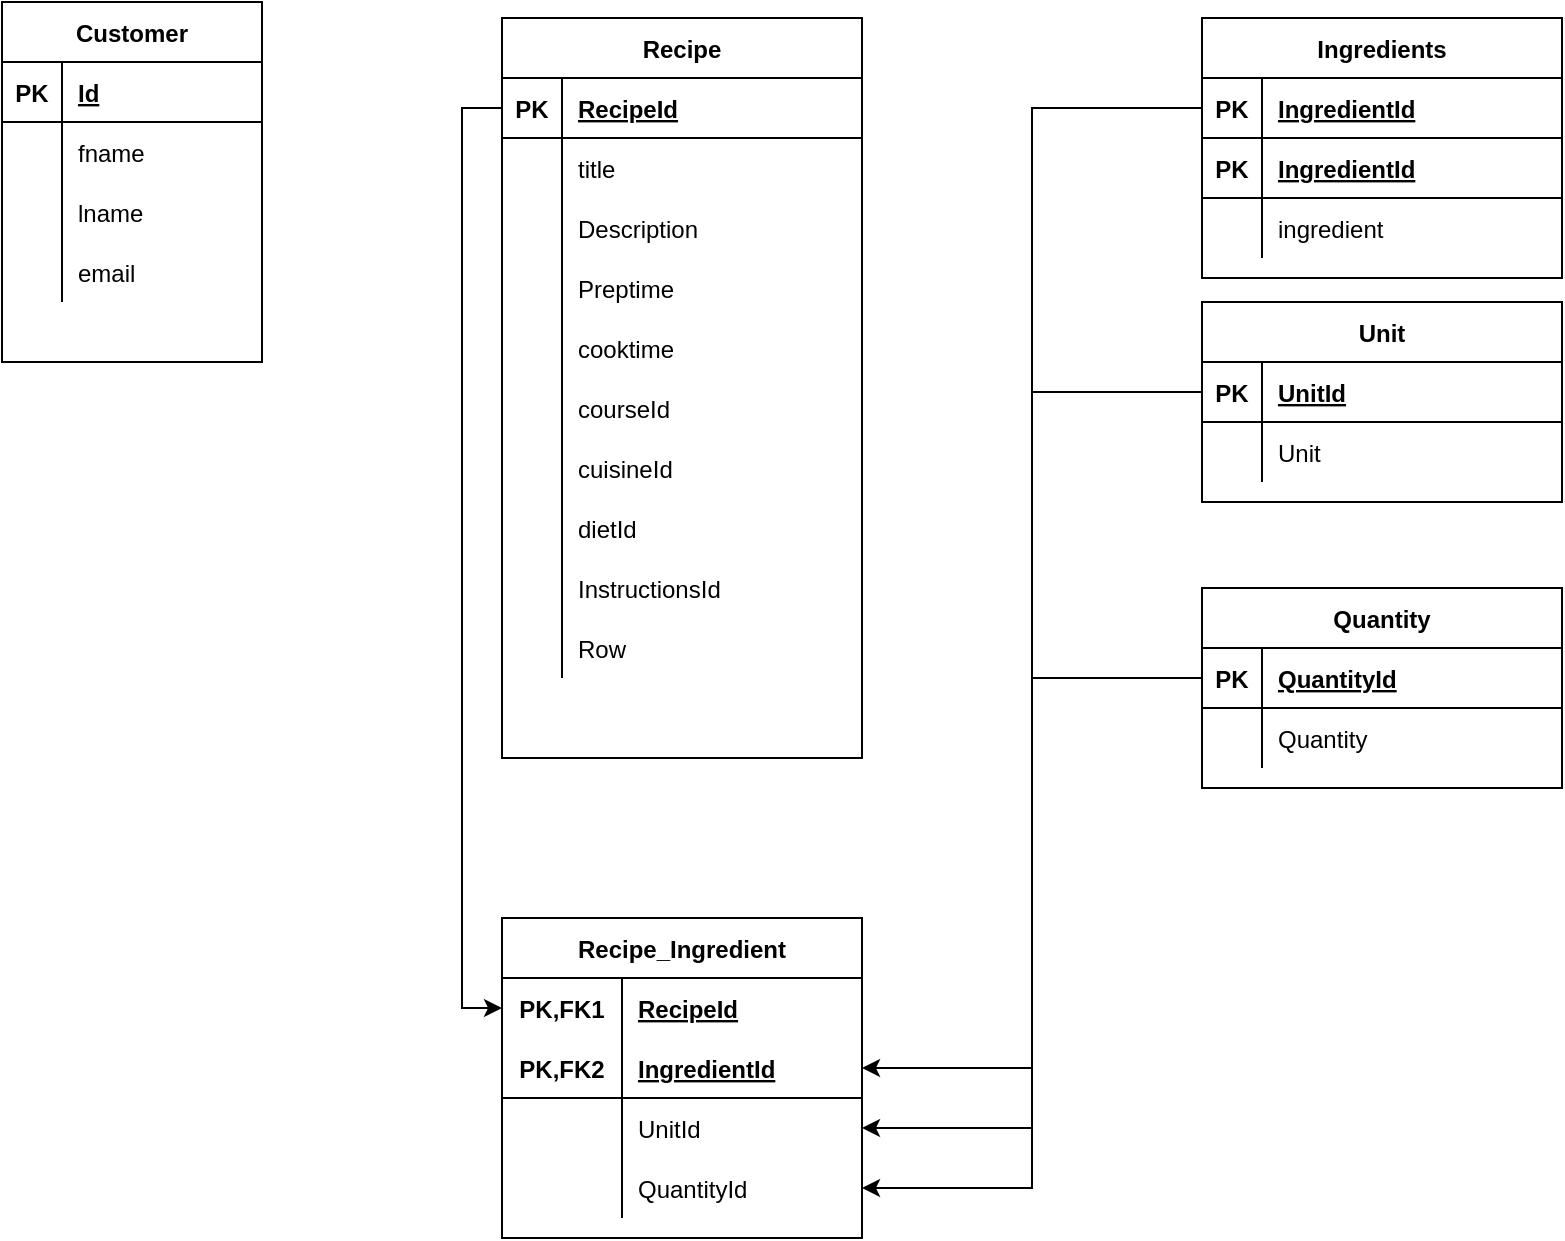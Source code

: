 <mxfile version="14.5.4" type="github">
  <diagram id="c1_cYe2W05QfOeLFE7rr" name="Page-1">
    <mxGraphModel dx="1038" dy="556" grid="1" gridSize="10" guides="1" tooltips="1" connect="1" arrows="1" fold="1" page="1" pageScale="1" pageWidth="850" pageHeight="1100" math="0" shadow="0">
      <root>
        <mxCell id="0" />
        <mxCell id="1" parent="0" />
        <mxCell id="OQLFzOB3HbVpIc1HuOHG-1" value="Customer" style="shape=table;startSize=30;container=1;collapsible=1;childLayout=tableLayout;fixedRows=1;rowLines=0;fontStyle=1;align=center;resizeLast=1;" parent="1" vertex="1">
          <mxGeometry x="30" y="32" width="130" height="180" as="geometry" />
        </mxCell>
        <mxCell id="OQLFzOB3HbVpIc1HuOHG-2" value="" style="shape=partialRectangle;collapsible=0;dropTarget=0;pointerEvents=0;fillColor=none;top=0;left=0;bottom=1;right=0;points=[[0,0.5],[1,0.5]];portConstraint=eastwest;" parent="OQLFzOB3HbVpIc1HuOHG-1" vertex="1">
          <mxGeometry y="30" width="130" height="30" as="geometry" />
        </mxCell>
        <mxCell id="OQLFzOB3HbVpIc1HuOHG-3" value="PK" style="shape=partialRectangle;connectable=0;fillColor=none;top=0;left=0;bottom=0;right=0;fontStyle=1;overflow=hidden;" parent="OQLFzOB3HbVpIc1HuOHG-2" vertex="1">
          <mxGeometry width="30" height="30" as="geometry" />
        </mxCell>
        <mxCell id="OQLFzOB3HbVpIc1HuOHG-4" value="Id" style="shape=partialRectangle;connectable=0;fillColor=none;top=0;left=0;bottom=0;right=0;align=left;spacingLeft=6;fontStyle=5;overflow=hidden;" parent="OQLFzOB3HbVpIc1HuOHG-2" vertex="1">
          <mxGeometry x="30" width="100" height="30" as="geometry" />
        </mxCell>
        <mxCell id="OQLFzOB3HbVpIc1HuOHG-5" value="" style="shape=partialRectangle;collapsible=0;dropTarget=0;pointerEvents=0;fillColor=none;top=0;left=0;bottom=0;right=0;points=[[0,0.5],[1,0.5]];portConstraint=eastwest;" parent="OQLFzOB3HbVpIc1HuOHG-1" vertex="1">
          <mxGeometry y="60" width="130" height="30" as="geometry" />
        </mxCell>
        <mxCell id="OQLFzOB3HbVpIc1HuOHG-6" value="" style="shape=partialRectangle;connectable=0;fillColor=none;top=0;left=0;bottom=0;right=0;editable=1;overflow=hidden;" parent="OQLFzOB3HbVpIc1HuOHG-5" vertex="1">
          <mxGeometry width="30" height="30" as="geometry" />
        </mxCell>
        <mxCell id="OQLFzOB3HbVpIc1HuOHG-7" value="fname" style="shape=partialRectangle;connectable=0;fillColor=none;top=0;left=0;bottom=0;right=0;align=left;spacingLeft=6;overflow=hidden;" parent="OQLFzOB3HbVpIc1HuOHG-5" vertex="1">
          <mxGeometry x="30" width="100" height="30" as="geometry" />
        </mxCell>
        <mxCell id="OQLFzOB3HbVpIc1HuOHG-8" value="" style="shape=partialRectangle;collapsible=0;dropTarget=0;pointerEvents=0;fillColor=none;top=0;left=0;bottom=0;right=0;points=[[0,0.5],[1,0.5]];portConstraint=eastwest;" parent="OQLFzOB3HbVpIc1HuOHG-1" vertex="1">
          <mxGeometry y="90" width="130" height="30" as="geometry" />
        </mxCell>
        <mxCell id="OQLFzOB3HbVpIc1HuOHG-9" value="" style="shape=partialRectangle;connectable=0;fillColor=none;top=0;left=0;bottom=0;right=0;editable=1;overflow=hidden;" parent="OQLFzOB3HbVpIc1HuOHG-8" vertex="1">
          <mxGeometry width="30" height="30" as="geometry" />
        </mxCell>
        <mxCell id="OQLFzOB3HbVpIc1HuOHG-10" value="lname" style="shape=partialRectangle;connectable=0;fillColor=none;top=0;left=0;bottom=0;right=0;align=left;spacingLeft=6;overflow=hidden;" parent="OQLFzOB3HbVpIc1HuOHG-8" vertex="1">
          <mxGeometry x="30" width="100" height="30" as="geometry" />
        </mxCell>
        <mxCell id="OQLFzOB3HbVpIc1HuOHG-11" value="" style="shape=partialRectangle;collapsible=0;dropTarget=0;pointerEvents=0;fillColor=none;top=0;left=0;bottom=0;right=0;points=[[0,0.5],[1,0.5]];portConstraint=eastwest;" parent="OQLFzOB3HbVpIc1HuOHG-1" vertex="1">
          <mxGeometry y="120" width="130" height="30" as="geometry" />
        </mxCell>
        <mxCell id="OQLFzOB3HbVpIc1HuOHG-12" value="" style="shape=partialRectangle;connectable=0;fillColor=none;top=0;left=0;bottom=0;right=0;editable=1;overflow=hidden;" parent="OQLFzOB3HbVpIc1HuOHG-11" vertex="1">
          <mxGeometry width="30" height="30" as="geometry" />
        </mxCell>
        <mxCell id="OQLFzOB3HbVpIc1HuOHG-13" value="email" style="shape=partialRectangle;connectable=0;fillColor=none;top=0;left=0;bottom=0;right=0;align=left;spacingLeft=6;overflow=hidden;" parent="OQLFzOB3HbVpIc1HuOHG-11" vertex="1">
          <mxGeometry x="30" width="100" height="30" as="geometry" />
        </mxCell>
        <mxCell id="OQLFzOB3HbVpIc1HuOHG-28" value="Ingredients" style="shape=table;startSize=30;container=1;collapsible=1;childLayout=tableLayout;fixedRows=1;rowLines=0;fontStyle=1;align=center;resizeLast=1;" parent="1" vertex="1">
          <mxGeometry x="630" y="40" width="180" height="130" as="geometry" />
        </mxCell>
        <mxCell id="V_kt_GirU3p6F8BSQOGr-14" value="" style="shape=partialRectangle;collapsible=0;dropTarget=0;pointerEvents=0;fillColor=none;top=0;left=0;bottom=1;right=0;points=[[0,0.5],[1,0.5]];portConstraint=eastwest;" vertex="1" parent="OQLFzOB3HbVpIc1HuOHG-28">
          <mxGeometry y="30" width="180" height="30" as="geometry" />
        </mxCell>
        <mxCell id="V_kt_GirU3p6F8BSQOGr-15" value="PK" style="shape=partialRectangle;connectable=0;fillColor=none;top=0;left=0;bottom=0;right=0;fontStyle=1;overflow=hidden;" vertex="1" parent="V_kt_GirU3p6F8BSQOGr-14">
          <mxGeometry width="30" height="30" as="geometry" />
        </mxCell>
        <mxCell id="V_kt_GirU3p6F8BSQOGr-16" value="IngredientId" style="shape=partialRectangle;connectable=0;fillColor=none;top=0;left=0;bottom=0;right=0;align=left;spacingLeft=6;fontStyle=5;overflow=hidden;" vertex="1" parent="V_kt_GirU3p6F8BSQOGr-14">
          <mxGeometry x="30" width="150" height="30" as="geometry" />
        </mxCell>
        <mxCell id="OQLFzOB3HbVpIc1HuOHG-29" value="" style="shape=partialRectangle;collapsible=0;dropTarget=0;pointerEvents=0;fillColor=none;top=0;left=0;bottom=1;right=0;points=[[0,0.5],[1,0.5]];portConstraint=eastwest;" parent="OQLFzOB3HbVpIc1HuOHG-28" vertex="1">
          <mxGeometry y="60" width="180" height="30" as="geometry" />
        </mxCell>
        <mxCell id="OQLFzOB3HbVpIc1HuOHG-30" value="PK" style="shape=partialRectangle;connectable=0;fillColor=none;top=0;left=0;bottom=0;right=0;fontStyle=1;overflow=hidden;" parent="OQLFzOB3HbVpIc1HuOHG-29" vertex="1">
          <mxGeometry width="30" height="30" as="geometry" />
        </mxCell>
        <mxCell id="OQLFzOB3HbVpIc1HuOHG-31" value="IngredientId" style="shape=partialRectangle;connectable=0;fillColor=none;top=0;left=0;bottom=0;right=0;align=left;spacingLeft=6;fontStyle=5;overflow=hidden;" parent="OQLFzOB3HbVpIc1HuOHG-29" vertex="1">
          <mxGeometry x="30" width="150" height="30" as="geometry" />
        </mxCell>
        <mxCell id="OQLFzOB3HbVpIc1HuOHG-32" value="" style="shape=partialRectangle;collapsible=0;dropTarget=0;pointerEvents=0;fillColor=none;top=0;left=0;bottom=0;right=0;points=[[0,0.5],[1,0.5]];portConstraint=eastwest;" parent="OQLFzOB3HbVpIc1HuOHG-28" vertex="1">
          <mxGeometry y="90" width="180" height="30" as="geometry" />
        </mxCell>
        <mxCell id="OQLFzOB3HbVpIc1HuOHG-33" value="" style="shape=partialRectangle;connectable=0;fillColor=none;top=0;left=0;bottom=0;right=0;editable=1;overflow=hidden;" parent="OQLFzOB3HbVpIc1HuOHG-32" vertex="1">
          <mxGeometry width="30" height="30" as="geometry" />
        </mxCell>
        <mxCell id="OQLFzOB3HbVpIc1HuOHG-34" value="ingredient" style="shape=partialRectangle;connectable=0;fillColor=none;top=0;left=0;bottom=0;right=0;align=left;spacingLeft=6;overflow=hidden;" parent="OQLFzOB3HbVpIc1HuOHG-32" vertex="1">
          <mxGeometry x="30" width="150" height="30" as="geometry" />
        </mxCell>
        <mxCell id="JUaD0FgPbk6RhujOC6Gw-1" value="Recipe" style="shape=table;startSize=30;container=1;collapsible=1;childLayout=tableLayout;fixedRows=1;rowLines=0;fontStyle=1;align=center;resizeLast=1;" parent="1" vertex="1">
          <mxGeometry x="280" y="40" width="180" height="370" as="geometry" />
        </mxCell>
        <mxCell id="JUaD0FgPbk6RhujOC6Gw-2" value="" style="shape=partialRectangle;collapsible=0;dropTarget=0;pointerEvents=0;fillColor=none;top=0;left=0;bottom=1;right=0;points=[[0,0.5],[1,0.5]];portConstraint=eastwest;" parent="JUaD0FgPbk6RhujOC6Gw-1" vertex="1">
          <mxGeometry y="30" width="180" height="30" as="geometry" />
        </mxCell>
        <mxCell id="JUaD0FgPbk6RhujOC6Gw-3" value="PK" style="shape=partialRectangle;connectable=0;fillColor=none;top=0;left=0;bottom=0;right=0;fontStyle=1;overflow=hidden;" parent="JUaD0FgPbk6RhujOC6Gw-2" vertex="1">
          <mxGeometry width="30" height="30" as="geometry" />
        </mxCell>
        <mxCell id="JUaD0FgPbk6RhujOC6Gw-4" value="RecipeId" style="shape=partialRectangle;connectable=0;fillColor=none;top=0;left=0;bottom=0;right=0;align=left;spacingLeft=6;fontStyle=5;overflow=hidden;" parent="JUaD0FgPbk6RhujOC6Gw-2" vertex="1">
          <mxGeometry x="30" width="150" height="30" as="geometry" />
        </mxCell>
        <mxCell id="JUaD0FgPbk6RhujOC6Gw-5" value="" style="shape=partialRectangle;collapsible=0;dropTarget=0;pointerEvents=0;fillColor=none;top=0;left=0;bottom=0;right=0;points=[[0,0.5],[1,0.5]];portConstraint=eastwest;" parent="JUaD0FgPbk6RhujOC6Gw-1" vertex="1">
          <mxGeometry y="60" width="180" height="30" as="geometry" />
        </mxCell>
        <mxCell id="JUaD0FgPbk6RhujOC6Gw-6" value="" style="shape=partialRectangle;connectable=0;fillColor=none;top=0;left=0;bottom=0;right=0;editable=1;overflow=hidden;" parent="JUaD0FgPbk6RhujOC6Gw-5" vertex="1">
          <mxGeometry width="30" height="30" as="geometry" />
        </mxCell>
        <mxCell id="JUaD0FgPbk6RhujOC6Gw-7" value="title" style="shape=partialRectangle;connectable=0;fillColor=none;top=0;left=0;bottom=0;right=0;align=left;spacingLeft=6;overflow=hidden;" parent="JUaD0FgPbk6RhujOC6Gw-5" vertex="1">
          <mxGeometry x="30" width="150" height="30" as="geometry" />
        </mxCell>
        <mxCell id="JUaD0FgPbk6RhujOC6Gw-8" value="" style="shape=partialRectangle;collapsible=0;dropTarget=0;pointerEvents=0;fillColor=none;top=0;left=0;bottom=0;right=0;points=[[0,0.5],[1,0.5]];portConstraint=eastwest;" parent="JUaD0FgPbk6RhujOC6Gw-1" vertex="1">
          <mxGeometry y="90" width="180" height="30" as="geometry" />
        </mxCell>
        <mxCell id="JUaD0FgPbk6RhujOC6Gw-9" value="" style="shape=partialRectangle;connectable=0;fillColor=none;top=0;left=0;bottom=0;right=0;editable=1;overflow=hidden;" parent="JUaD0FgPbk6RhujOC6Gw-8" vertex="1">
          <mxGeometry width="30" height="30" as="geometry" />
        </mxCell>
        <mxCell id="JUaD0FgPbk6RhujOC6Gw-10" value="Description" style="shape=partialRectangle;connectable=0;fillColor=none;top=0;left=0;bottom=0;right=0;align=left;spacingLeft=6;overflow=hidden;" parent="JUaD0FgPbk6RhujOC6Gw-8" vertex="1">
          <mxGeometry x="30" width="150" height="30" as="geometry" />
        </mxCell>
        <mxCell id="JUaD0FgPbk6RhujOC6Gw-11" value="" style="shape=partialRectangle;collapsible=0;dropTarget=0;pointerEvents=0;fillColor=none;top=0;left=0;bottom=0;right=0;points=[[0,0.5],[1,0.5]];portConstraint=eastwest;" parent="JUaD0FgPbk6RhujOC6Gw-1" vertex="1">
          <mxGeometry y="120" width="180" height="30" as="geometry" />
        </mxCell>
        <mxCell id="JUaD0FgPbk6RhujOC6Gw-12" value="" style="shape=partialRectangle;connectable=0;fillColor=none;top=0;left=0;bottom=0;right=0;editable=1;overflow=hidden;" parent="JUaD0FgPbk6RhujOC6Gw-11" vertex="1">
          <mxGeometry width="30" height="30" as="geometry" />
        </mxCell>
        <mxCell id="JUaD0FgPbk6RhujOC6Gw-13" value="Preptime" style="shape=partialRectangle;connectable=0;fillColor=none;top=0;left=0;bottom=0;right=0;align=left;spacingLeft=6;overflow=hidden;" parent="JUaD0FgPbk6RhujOC6Gw-11" vertex="1">
          <mxGeometry x="30" width="150" height="30" as="geometry" />
        </mxCell>
        <mxCell id="JUaD0FgPbk6RhujOC6Gw-25" value="" style="shape=partialRectangle;collapsible=0;dropTarget=0;pointerEvents=0;fillColor=none;top=0;left=0;bottom=0;right=0;points=[[0,0.5],[1,0.5]];portConstraint=eastwest;" parent="JUaD0FgPbk6RhujOC6Gw-1" vertex="1">
          <mxGeometry y="150" width="180" height="30" as="geometry" />
        </mxCell>
        <mxCell id="JUaD0FgPbk6RhujOC6Gw-26" value="" style="shape=partialRectangle;connectable=0;fillColor=none;top=0;left=0;bottom=0;right=0;editable=1;overflow=hidden;" parent="JUaD0FgPbk6RhujOC6Gw-25" vertex="1">
          <mxGeometry width="30" height="30" as="geometry" />
        </mxCell>
        <mxCell id="JUaD0FgPbk6RhujOC6Gw-27" value="cooktime" style="shape=partialRectangle;connectable=0;fillColor=none;top=0;left=0;bottom=0;right=0;align=left;spacingLeft=6;overflow=hidden;" parent="JUaD0FgPbk6RhujOC6Gw-25" vertex="1">
          <mxGeometry x="30" width="150" height="30" as="geometry" />
        </mxCell>
        <mxCell id="JUaD0FgPbk6RhujOC6Gw-32" value="" style="shape=partialRectangle;collapsible=0;dropTarget=0;pointerEvents=0;fillColor=none;top=0;left=0;bottom=0;right=0;points=[[0,0.5],[1,0.5]];portConstraint=eastwest;" parent="JUaD0FgPbk6RhujOC6Gw-1" vertex="1">
          <mxGeometry y="180" width="180" height="30" as="geometry" />
        </mxCell>
        <mxCell id="JUaD0FgPbk6RhujOC6Gw-33" value="" style="shape=partialRectangle;connectable=0;fillColor=none;top=0;left=0;bottom=0;right=0;editable=1;overflow=hidden;" parent="JUaD0FgPbk6RhujOC6Gw-32" vertex="1">
          <mxGeometry width="30" height="30" as="geometry" />
        </mxCell>
        <mxCell id="JUaD0FgPbk6RhujOC6Gw-34" value="courseId" style="shape=partialRectangle;connectable=0;fillColor=none;top=0;left=0;bottom=0;right=0;align=left;spacingLeft=6;overflow=hidden;" parent="JUaD0FgPbk6RhujOC6Gw-32" vertex="1">
          <mxGeometry x="30" width="150" height="30" as="geometry" />
        </mxCell>
        <mxCell id="JUaD0FgPbk6RhujOC6Gw-35" value="" style="shape=partialRectangle;collapsible=0;dropTarget=0;pointerEvents=0;fillColor=none;top=0;left=0;bottom=0;right=0;points=[[0,0.5],[1,0.5]];portConstraint=eastwest;" parent="JUaD0FgPbk6RhujOC6Gw-1" vertex="1">
          <mxGeometry y="210" width="180" height="30" as="geometry" />
        </mxCell>
        <mxCell id="JUaD0FgPbk6RhujOC6Gw-36" value="" style="shape=partialRectangle;connectable=0;fillColor=none;top=0;left=0;bottom=0;right=0;editable=1;overflow=hidden;" parent="JUaD0FgPbk6RhujOC6Gw-35" vertex="1">
          <mxGeometry width="30" height="30" as="geometry" />
        </mxCell>
        <mxCell id="JUaD0FgPbk6RhujOC6Gw-37" value="cuisineId" style="shape=partialRectangle;connectable=0;fillColor=none;top=0;left=0;bottom=0;right=0;align=left;spacingLeft=6;overflow=hidden;" parent="JUaD0FgPbk6RhujOC6Gw-35" vertex="1">
          <mxGeometry x="30" width="150" height="30" as="geometry" />
        </mxCell>
        <mxCell id="JUaD0FgPbk6RhujOC6Gw-38" value="" style="shape=partialRectangle;collapsible=0;dropTarget=0;pointerEvents=0;fillColor=none;top=0;left=0;bottom=0;right=0;points=[[0,0.5],[1,0.5]];portConstraint=eastwest;" parent="JUaD0FgPbk6RhujOC6Gw-1" vertex="1">
          <mxGeometry y="240" width="180" height="30" as="geometry" />
        </mxCell>
        <mxCell id="JUaD0FgPbk6RhujOC6Gw-39" value="" style="shape=partialRectangle;connectable=0;fillColor=none;top=0;left=0;bottom=0;right=0;editable=1;overflow=hidden;" parent="JUaD0FgPbk6RhujOC6Gw-38" vertex="1">
          <mxGeometry width="30" height="30" as="geometry" />
        </mxCell>
        <mxCell id="JUaD0FgPbk6RhujOC6Gw-40" value="dietId" style="shape=partialRectangle;connectable=0;fillColor=none;top=0;left=0;bottom=0;right=0;align=left;spacingLeft=6;overflow=hidden;" parent="JUaD0FgPbk6RhujOC6Gw-38" vertex="1">
          <mxGeometry x="30" width="150" height="30" as="geometry" />
        </mxCell>
        <mxCell id="JUaD0FgPbk6RhujOC6Gw-41" value="" style="shape=partialRectangle;collapsible=0;dropTarget=0;pointerEvents=0;fillColor=none;top=0;left=0;bottom=0;right=0;points=[[0,0.5],[1,0.5]];portConstraint=eastwest;" parent="JUaD0FgPbk6RhujOC6Gw-1" vertex="1">
          <mxGeometry y="270" width="180" height="30" as="geometry" />
        </mxCell>
        <mxCell id="JUaD0FgPbk6RhujOC6Gw-42" value="" style="shape=partialRectangle;connectable=0;fillColor=none;top=0;left=0;bottom=0;right=0;editable=1;overflow=hidden;" parent="JUaD0FgPbk6RhujOC6Gw-41" vertex="1">
          <mxGeometry width="30" height="30" as="geometry" />
        </mxCell>
        <mxCell id="JUaD0FgPbk6RhujOC6Gw-43" value="InstructionsId" style="shape=partialRectangle;connectable=0;fillColor=none;top=0;left=0;bottom=0;right=0;align=left;spacingLeft=6;overflow=hidden;" parent="JUaD0FgPbk6RhujOC6Gw-41" vertex="1">
          <mxGeometry x="30" width="150" height="30" as="geometry" />
        </mxCell>
        <mxCell id="JUaD0FgPbk6RhujOC6Gw-44" value="" style="shape=partialRectangle;collapsible=0;dropTarget=0;pointerEvents=0;fillColor=none;top=0;left=0;bottom=0;right=0;points=[[0,0.5],[1,0.5]];portConstraint=eastwest;" parent="JUaD0FgPbk6RhujOC6Gw-1" vertex="1">
          <mxGeometry y="300" width="180" height="30" as="geometry" />
        </mxCell>
        <mxCell id="JUaD0FgPbk6RhujOC6Gw-45" value="" style="shape=partialRectangle;connectable=0;fillColor=none;top=0;left=0;bottom=0;right=0;editable=1;overflow=hidden;" parent="JUaD0FgPbk6RhujOC6Gw-44" vertex="1">
          <mxGeometry width="30" height="30" as="geometry" />
        </mxCell>
        <mxCell id="JUaD0FgPbk6RhujOC6Gw-46" value="Row" style="shape=partialRectangle;connectable=0;fillColor=none;top=0;left=0;bottom=0;right=0;align=left;spacingLeft=6;overflow=hidden;" parent="JUaD0FgPbk6RhujOC6Gw-44" vertex="1">
          <mxGeometry x="30" width="150" height="30" as="geometry" />
        </mxCell>
        <mxCell id="JUaD0FgPbk6RhujOC6Gw-47" value="Unit" style="shape=table;startSize=30;container=1;collapsible=1;childLayout=tableLayout;fixedRows=1;rowLines=0;fontStyle=1;align=center;resizeLast=1;" parent="1" vertex="1">
          <mxGeometry x="630" y="182" width="180" height="100" as="geometry" />
        </mxCell>
        <mxCell id="JUaD0FgPbk6RhujOC6Gw-48" value="" style="shape=partialRectangle;collapsible=0;dropTarget=0;pointerEvents=0;fillColor=none;top=0;left=0;bottom=1;right=0;points=[[0,0.5],[1,0.5]];portConstraint=eastwest;" parent="JUaD0FgPbk6RhujOC6Gw-47" vertex="1">
          <mxGeometry y="30" width="180" height="30" as="geometry" />
        </mxCell>
        <mxCell id="JUaD0FgPbk6RhujOC6Gw-49" value="PK" style="shape=partialRectangle;connectable=0;fillColor=none;top=0;left=0;bottom=0;right=0;fontStyle=1;overflow=hidden;" parent="JUaD0FgPbk6RhujOC6Gw-48" vertex="1">
          <mxGeometry width="30" height="30" as="geometry" />
        </mxCell>
        <mxCell id="JUaD0FgPbk6RhujOC6Gw-50" value="UnitId" style="shape=partialRectangle;connectable=0;fillColor=none;top=0;left=0;bottom=0;right=0;align=left;spacingLeft=6;fontStyle=5;overflow=hidden;" parent="JUaD0FgPbk6RhujOC6Gw-48" vertex="1">
          <mxGeometry x="30" width="150" height="30" as="geometry" />
        </mxCell>
        <mxCell id="JUaD0FgPbk6RhujOC6Gw-51" value="" style="shape=partialRectangle;collapsible=0;dropTarget=0;pointerEvents=0;fillColor=none;top=0;left=0;bottom=0;right=0;points=[[0,0.5],[1,0.5]];portConstraint=eastwest;" parent="JUaD0FgPbk6RhujOC6Gw-47" vertex="1">
          <mxGeometry y="60" width="180" height="30" as="geometry" />
        </mxCell>
        <mxCell id="JUaD0FgPbk6RhujOC6Gw-52" value="" style="shape=partialRectangle;connectable=0;fillColor=none;top=0;left=0;bottom=0;right=0;editable=1;overflow=hidden;" parent="JUaD0FgPbk6RhujOC6Gw-51" vertex="1">
          <mxGeometry width="30" height="30" as="geometry" />
        </mxCell>
        <mxCell id="JUaD0FgPbk6RhujOC6Gw-53" value="Unit" style="shape=partialRectangle;connectable=0;fillColor=none;top=0;left=0;bottom=0;right=0;align=left;spacingLeft=6;overflow=hidden;" parent="JUaD0FgPbk6RhujOC6Gw-51" vertex="1">
          <mxGeometry x="30" width="150" height="30" as="geometry" />
        </mxCell>
        <mxCell id="JUaD0FgPbk6RhujOC6Gw-60" value="Quantity" style="shape=table;startSize=30;container=1;collapsible=1;childLayout=tableLayout;fixedRows=1;rowLines=0;fontStyle=1;align=center;resizeLast=1;" parent="1" vertex="1">
          <mxGeometry x="630" y="325" width="180" height="100" as="geometry" />
        </mxCell>
        <mxCell id="JUaD0FgPbk6RhujOC6Gw-61" value="" style="shape=partialRectangle;collapsible=0;dropTarget=0;pointerEvents=0;fillColor=none;top=0;left=0;bottom=1;right=0;points=[[0,0.5],[1,0.5]];portConstraint=eastwest;" parent="JUaD0FgPbk6RhujOC6Gw-60" vertex="1">
          <mxGeometry y="30" width="180" height="30" as="geometry" />
        </mxCell>
        <mxCell id="JUaD0FgPbk6RhujOC6Gw-62" value="PK" style="shape=partialRectangle;connectable=0;fillColor=none;top=0;left=0;bottom=0;right=0;fontStyle=1;overflow=hidden;" parent="JUaD0FgPbk6RhujOC6Gw-61" vertex="1">
          <mxGeometry width="30" height="30" as="geometry" />
        </mxCell>
        <mxCell id="JUaD0FgPbk6RhujOC6Gw-63" value="QuantityId" style="shape=partialRectangle;connectable=0;fillColor=none;top=0;left=0;bottom=0;right=0;align=left;spacingLeft=6;fontStyle=5;overflow=hidden;" parent="JUaD0FgPbk6RhujOC6Gw-61" vertex="1">
          <mxGeometry x="30" width="150" height="30" as="geometry" />
        </mxCell>
        <mxCell id="JUaD0FgPbk6RhujOC6Gw-64" value="" style="shape=partialRectangle;collapsible=0;dropTarget=0;pointerEvents=0;fillColor=none;top=0;left=0;bottom=0;right=0;points=[[0,0.5],[1,0.5]];portConstraint=eastwest;" parent="JUaD0FgPbk6RhujOC6Gw-60" vertex="1">
          <mxGeometry y="60" width="180" height="30" as="geometry" />
        </mxCell>
        <mxCell id="JUaD0FgPbk6RhujOC6Gw-65" value="" style="shape=partialRectangle;connectable=0;fillColor=none;top=0;left=0;bottom=0;right=0;editable=1;overflow=hidden;" parent="JUaD0FgPbk6RhujOC6Gw-64" vertex="1">
          <mxGeometry width="30" height="30" as="geometry" />
        </mxCell>
        <mxCell id="JUaD0FgPbk6RhujOC6Gw-66" value="Quantity" style="shape=partialRectangle;connectable=0;fillColor=none;top=0;left=0;bottom=0;right=0;align=left;spacingLeft=6;overflow=hidden;" parent="JUaD0FgPbk6RhujOC6Gw-64" vertex="1">
          <mxGeometry x="30" width="150" height="30" as="geometry" />
        </mxCell>
        <mxCell id="V_kt_GirU3p6F8BSQOGr-1" value="Recipe_Ingredient" style="shape=table;startSize=30;container=1;collapsible=1;childLayout=tableLayout;fixedRows=1;rowLines=0;fontStyle=1;align=center;resizeLast=1;" vertex="1" parent="1">
          <mxGeometry x="280" y="490" width="180" height="160" as="geometry" />
        </mxCell>
        <mxCell id="V_kt_GirU3p6F8BSQOGr-2" value="" style="shape=partialRectangle;collapsible=0;dropTarget=0;pointerEvents=0;fillColor=none;top=0;left=0;bottom=0;right=0;points=[[0,0.5],[1,0.5]];portConstraint=eastwest;" vertex="1" parent="V_kt_GirU3p6F8BSQOGr-1">
          <mxGeometry y="30" width="180" height="30" as="geometry" />
        </mxCell>
        <mxCell id="V_kt_GirU3p6F8BSQOGr-3" value="PK,FK1" style="shape=partialRectangle;connectable=0;fillColor=none;top=0;left=0;bottom=0;right=0;fontStyle=1;overflow=hidden;" vertex="1" parent="V_kt_GirU3p6F8BSQOGr-2">
          <mxGeometry width="60" height="30" as="geometry" />
        </mxCell>
        <mxCell id="V_kt_GirU3p6F8BSQOGr-4" value="RecipeId" style="shape=partialRectangle;connectable=0;fillColor=none;top=0;left=0;bottom=0;right=0;align=left;spacingLeft=6;fontStyle=5;overflow=hidden;" vertex="1" parent="V_kt_GirU3p6F8BSQOGr-2">
          <mxGeometry x="60" width="120" height="30" as="geometry" />
        </mxCell>
        <mxCell id="V_kt_GirU3p6F8BSQOGr-5" value="" style="shape=partialRectangle;collapsible=0;dropTarget=0;pointerEvents=0;fillColor=none;top=0;left=0;bottom=1;right=0;points=[[0,0.5],[1,0.5]];portConstraint=eastwest;" vertex="1" parent="V_kt_GirU3p6F8BSQOGr-1">
          <mxGeometry y="60" width="180" height="30" as="geometry" />
        </mxCell>
        <mxCell id="V_kt_GirU3p6F8BSQOGr-6" value="PK,FK2" style="shape=partialRectangle;connectable=0;fillColor=none;top=0;left=0;bottom=0;right=0;fontStyle=1;overflow=hidden;" vertex="1" parent="V_kt_GirU3p6F8BSQOGr-5">
          <mxGeometry width="60" height="30" as="geometry" />
        </mxCell>
        <mxCell id="V_kt_GirU3p6F8BSQOGr-7" value="IngredientId" style="shape=partialRectangle;connectable=0;fillColor=none;top=0;left=0;bottom=0;right=0;align=left;spacingLeft=6;fontStyle=5;overflow=hidden;" vertex="1" parent="V_kt_GirU3p6F8BSQOGr-5">
          <mxGeometry x="60" width="120" height="30" as="geometry" />
        </mxCell>
        <mxCell id="V_kt_GirU3p6F8BSQOGr-8" value="" style="shape=partialRectangle;collapsible=0;dropTarget=0;pointerEvents=0;fillColor=none;top=0;left=0;bottom=0;right=0;points=[[0,0.5],[1,0.5]];portConstraint=eastwest;" vertex="1" parent="V_kt_GirU3p6F8BSQOGr-1">
          <mxGeometry y="90" width="180" height="30" as="geometry" />
        </mxCell>
        <mxCell id="V_kt_GirU3p6F8BSQOGr-9" value="" style="shape=partialRectangle;connectable=0;fillColor=none;top=0;left=0;bottom=0;right=0;editable=1;overflow=hidden;" vertex="1" parent="V_kt_GirU3p6F8BSQOGr-8">
          <mxGeometry width="60" height="30" as="geometry" />
        </mxCell>
        <mxCell id="V_kt_GirU3p6F8BSQOGr-10" value="UnitId" style="shape=partialRectangle;connectable=0;fillColor=none;top=0;left=0;bottom=0;right=0;align=left;spacingLeft=6;overflow=hidden;" vertex="1" parent="V_kt_GirU3p6F8BSQOGr-8">
          <mxGeometry x="60" width="120" height="30" as="geometry" />
        </mxCell>
        <mxCell id="V_kt_GirU3p6F8BSQOGr-11" value="" style="shape=partialRectangle;collapsible=0;dropTarget=0;pointerEvents=0;fillColor=none;top=0;left=0;bottom=0;right=0;points=[[0,0.5],[1,0.5]];portConstraint=eastwest;" vertex="1" parent="V_kt_GirU3p6F8BSQOGr-1">
          <mxGeometry y="120" width="180" height="30" as="geometry" />
        </mxCell>
        <mxCell id="V_kt_GirU3p6F8BSQOGr-12" value="" style="shape=partialRectangle;connectable=0;fillColor=none;top=0;left=0;bottom=0;right=0;editable=1;overflow=hidden;" vertex="1" parent="V_kt_GirU3p6F8BSQOGr-11">
          <mxGeometry width="60" height="30" as="geometry" />
        </mxCell>
        <mxCell id="V_kt_GirU3p6F8BSQOGr-13" value="QuantityId" style="shape=partialRectangle;connectable=0;fillColor=none;top=0;left=0;bottom=0;right=0;align=left;spacingLeft=6;overflow=hidden;" vertex="1" parent="V_kt_GirU3p6F8BSQOGr-11">
          <mxGeometry x="60" width="120" height="30" as="geometry" />
        </mxCell>
        <mxCell id="V_kt_GirU3p6F8BSQOGr-17" style="edgeStyle=orthogonalEdgeStyle;rounded=0;orthogonalLoop=1;jettySize=auto;html=1;" edge="1" parent="1" source="V_kt_GirU3p6F8BSQOGr-14" target="V_kt_GirU3p6F8BSQOGr-5">
          <mxGeometry relative="1" as="geometry" />
        </mxCell>
        <mxCell id="V_kt_GirU3p6F8BSQOGr-18" style="edgeStyle=orthogonalEdgeStyle;rounded=0;orthogonalLoop=1;jettySize=auto;html=1;" edge="1" parent="1" source="JUaD0FgPbk6RhujOC6Gw-2" target="V_kt_GirU3p6F8BSQOGr-2">
          <mxGeometry relative="1" as="geometry">
            <Array as="points">
              <mxPoint x="260" y="85" />
              <mxPoint x="260" y="535" />
            </Array>
          </mxGeometry>
        </mxCell>
        <mxCell id="V_kt_GirU3p6F8BSQOGr-19" style="edgeStyle=orthogonalEdgeStyle;rounded=0;orthogonalLoop=1;jettySize=auto;html=1;entryX=1;entryY=0.5;entryDx=0;entryDy=0;" edge="1" parent="1" source="JUaD0FgPbk6RhujOC6Gw-48" target="V_kt_GirU3p6F8BSQOGr-8">
          <mxGeometry relative="1" as="geometry" />
        </mxCell>
        <mxCell id="V_kt_GirU3p6F8BSQOGr-20" style="edgeStyle=orthogonalEdgeStyle;rounded=0;orthogonalLoop=1;jettySize=auto;html=1;entryX=1;entryY=0.5;entryDx=0;entryDy=0;" edge="1" parent="1" source="JUaD0FgPbk6RhujOC6Gw-61" target="V_kt_GirU3p6F8BSQOGr-11">
          <mxGeometry relative="1" as="geometry" />
        </mxCell>
      </root>
    </mxGraphModel>
  </diagram>
</mxfile>

